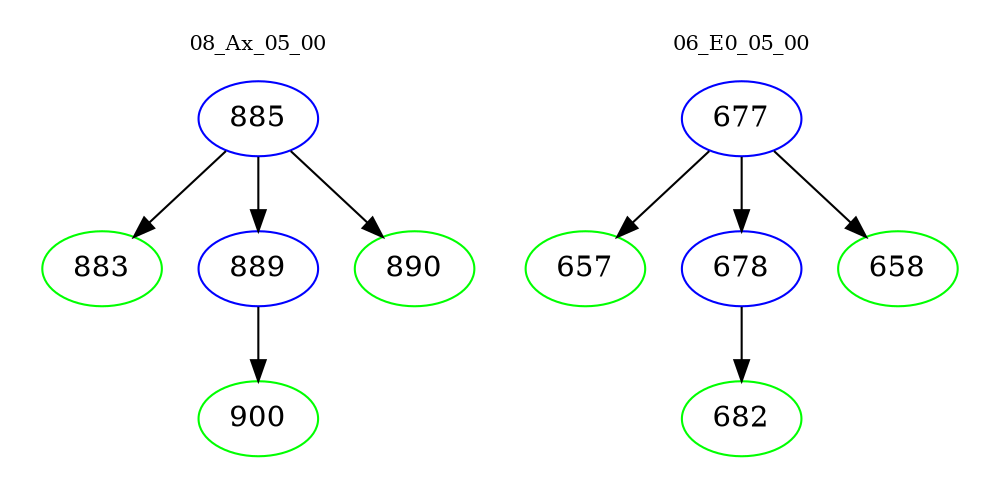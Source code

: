 digraph{
subgraph cluster_0 {
color = white
label = "08_Ax_05_00";
fontsize=10;
T0_885 [label="885", color="blue"]
T0_885 -> T0_883 [color="black"]
T0_883 [label="883", color="green"]
T0_885 -> T0_889 [color="black"]
T0_889 [label="889", color="blue"]
T0_889 -> T0_900 [color="black"]
T0_900 [label="900", color="green"]
T0_885 -> T0_890 [color="black"]
T0_890 [label="890", color="green"]
}
subgraph cluster_1 {
color = white
label = "06_E0_05_00";
fontsize=10;
T1_677 [label="677", color="blue"]
T1_677 -> T1_657 [color="black"]
T1_657 [label="657", color="green"]
T1_677 -> T1_678 [color="black"]
T1_678 [label="678", color="blue"]
T1_678 -> T1_682 [color="black"]
T1_682 [label="682", color="green"]
T1_677 -> T1_658 [color="black"]
T1_658 [label="658", color="green"]
}
}

